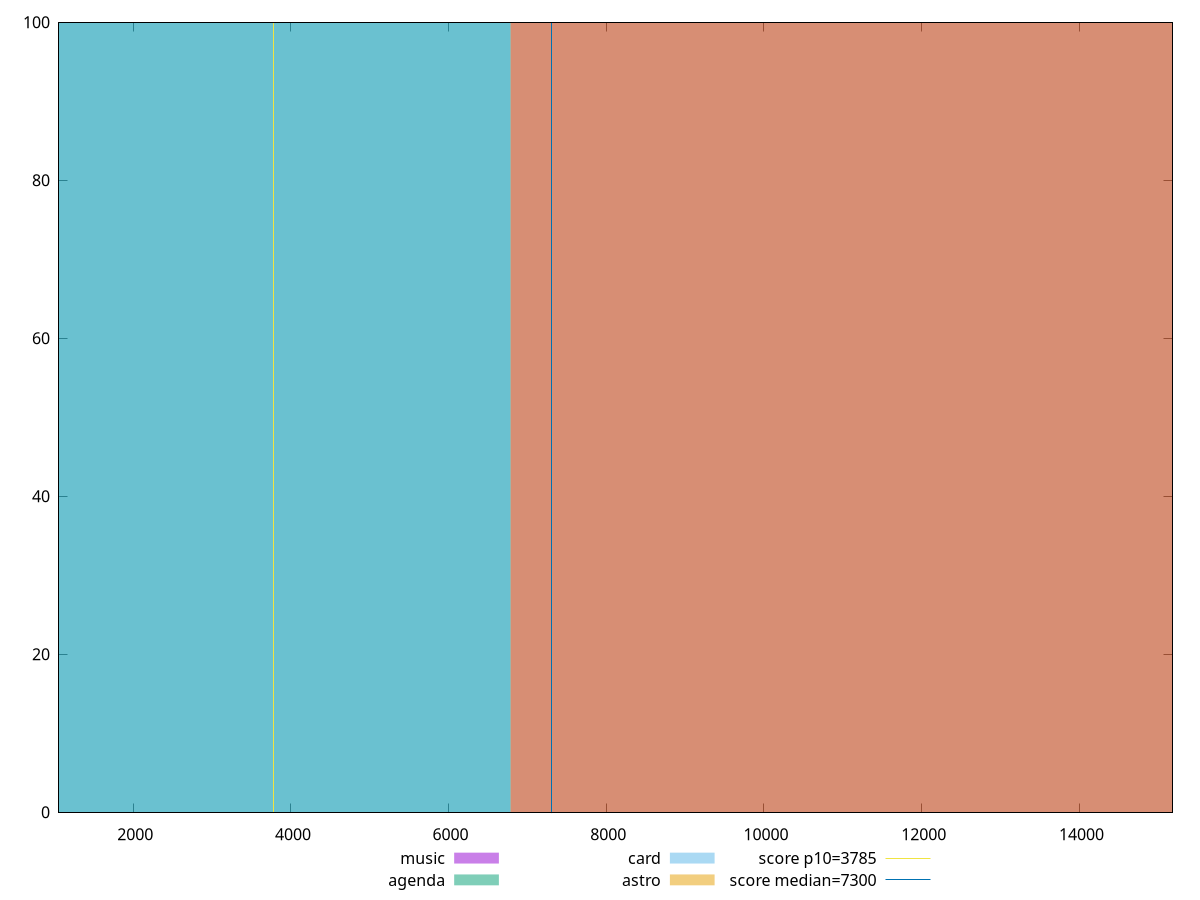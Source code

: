 reset

$music <<EOF
13572.410923555108 100
EOF

$agenda <<EOF
0 100
EOF

$card <<EOF
0 100
EOF

$astro <<EOF
13572.410923555108 100
EOF

set key outside below
set boxwidth 13572.410923555108
set xrange [1059.1248:15180.987]
set yrange [0:100]
set trange [0:100]
set style fill transparent solid 0.5 noborder

set parametric
set terminal svg size 640, 520 enhanced background rgb 'white'
set output "reports/report_00031_2021-02-24T23-18-18.084Z/interactive/comparison/histogram/all_raw.svg"

plot $music title "music" with boxes, \
     $agenda title "agenda" with boxes, \
     $card title "card" with boxes, \
     $astro title "astro" with boxes, \
     3785,t title "score p10=3785", \
     7300,t title "score median=7300"

reset
